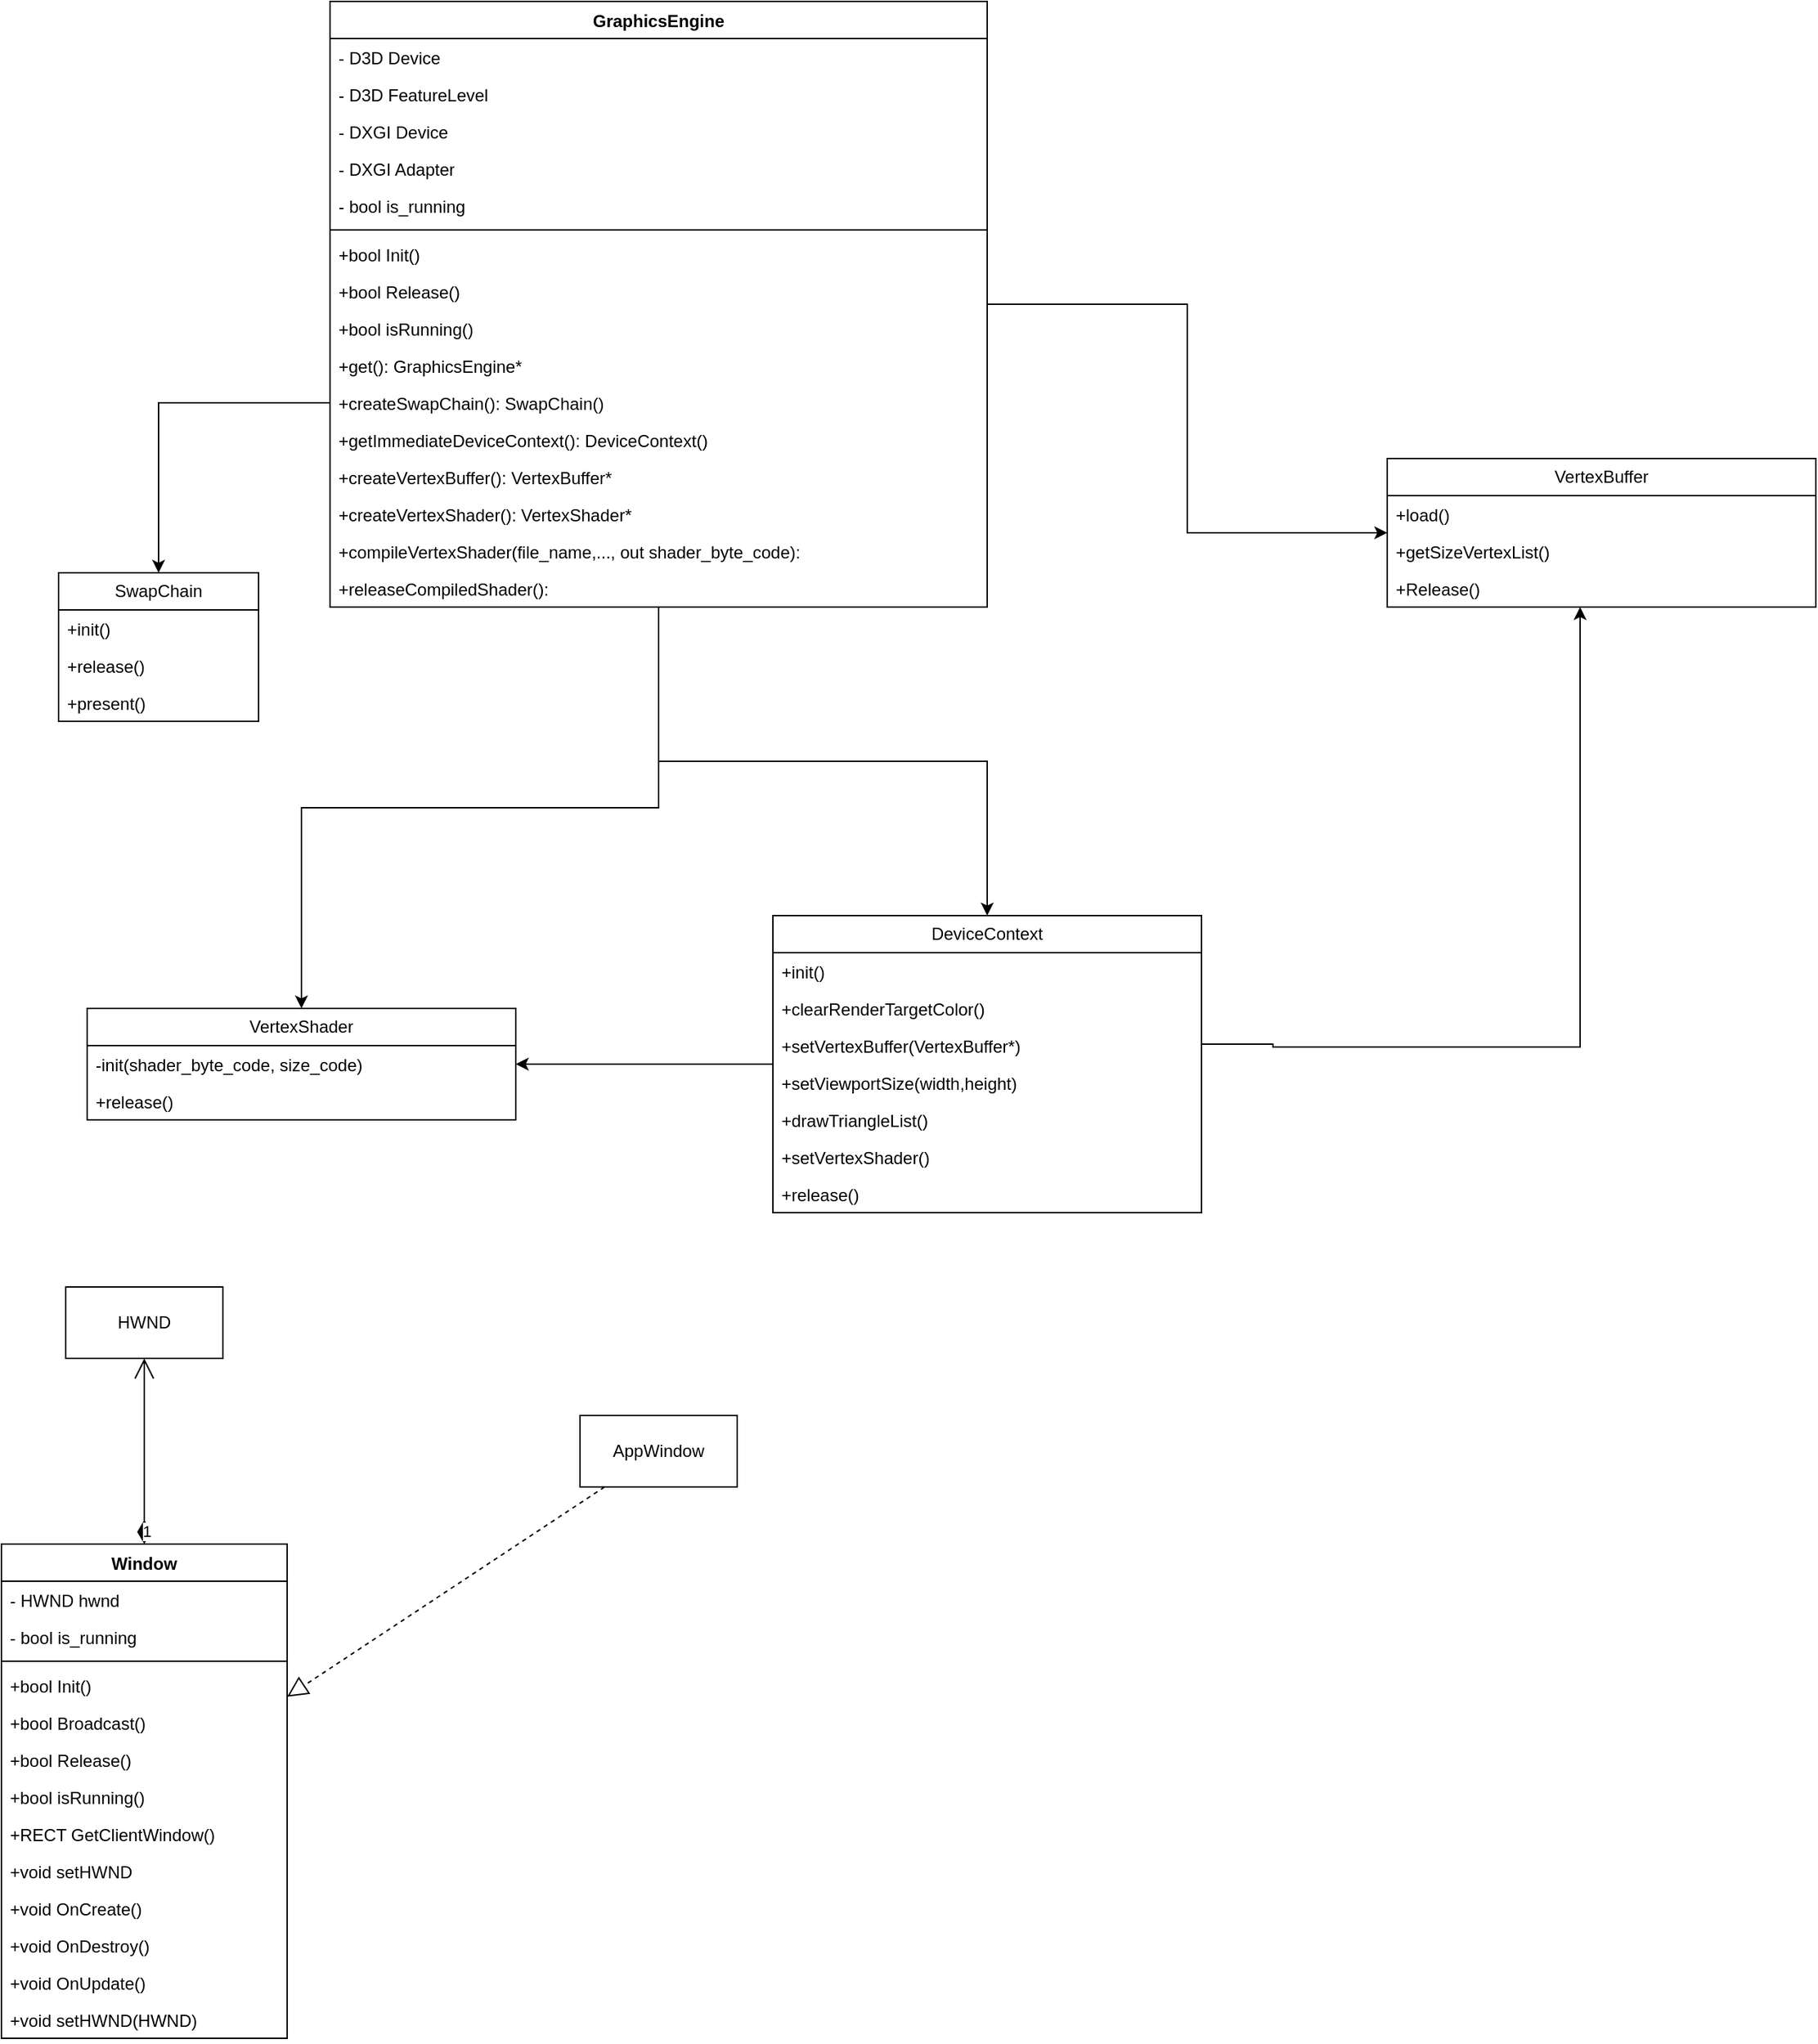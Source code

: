 <mxfile version="21.7.2" type="device">
  <diagram name="Page-1" id="yg1UOhHMfB_ScHXUUcJH">
    <mxGraphModel dx="1424" dy="1812" grid="1" gridSize="10" guides="1" tooltips="1" connect="1" arrows="1" fold="1" page="1" pageScale="1" pageWidth="850" pageHeight="1100" math="0" shadow="0">
      <root>
        <mxCell id="0" />
        <mxCell id="1" parent="0" />
        <mxCell id="bQHfDFO3GR3bAwzlNW8e-2" value="Window" style="swimlane;fontStyle=1;align=center;verticalAlign=top;childLayout=stackLayout;horizontal=1;startSize=26;horizontalStack=0;resizeParent=1;resizeParentMax=0;resizeLast=0;collapsible=1;marginBottom=0;whiteSpace=wrap;html=1;" parent="1" vertex="1">
          <mxGeometry x="20" y="100" width="200" height="346" as="geometry" />
        </mxCell>
        <mxCell id="bQHfDFO3GR3bAwzlNW8e-3" value="- HWND hwnd" style="text;strokeColor=none;fillColor=none;align=left;verticalAlign=top;spacingLeft=4;spacingRight=4;overflow=hidden;rotatable=0;points=[[0,0.5],[1,0.5]];portConstraint=eastwest;whiteSpace=wrap;html=1;" parent="bQHfDFO3GR3bAwzlNW8e-2" vertex="1">
          <mxGeometry y="26" width="200" height="26" as="geometry" />
        </mxCell>
        <mxCell id="bQHfDFO3GR3bAwzlNW8e-7" value="- bool is_running" style="text;strokeColor=none;fillColor=none;align=left;verticalAlign=top;spacingLeft=4;spacingRight=4;overflow=hidden;rotatable=0;points=[[0,0.5],[1,0.5]];portConstraint=eastwest;whiteSpace=wrap;html=1;" parent="bQHfDFO3GR3bAwzlNW8e-2" vertex="1">
          <mxGeometry y="52" width="200" height="26" as="geometry" />
        </mxCell>
        <mxCell id="bQHfDFO3GR3bAwzlNW8e-4" value="" style="line;strokeWidth=1;fillColor=none;align=left;verticalAlign=middle;spacingTop=-1;spacingLeft=3;spacingRight=3;rotatable=0;labelPosition=right;points=[];portConstraint=eastwest;strokeColor=inherit;" parent="bQHfDFO3GR3bAwzlNW8e-2" vertex="1">
          <mxGeometry y="78" width="200" height="8" as="geometry" />
        </mxCell>
        <mxCell id="bQHfDFO3GR3bAwzlNW8e-5" value="+bool Init()" style="text;strokeColor=none;fillColor=none;align=left;verticalAlign=top;spacingLeft=4;spacingRight=4;overflow=hidden;rotatable=0;points=[[0,0.5],[1,0.5]];portConstraint=eastwest;whiteSpace=wrap;html=1;" parent="bQHfDFO3GR3bAwzlNW8e-2" vertex="1">
          <mxGeometry y="86" width="200" height="26" as="geometry" />
        </mxCell>
        <mxCell id="bQHfDFO3GR3bAwzlNW8e-9" value="+bool Broadcast()" style="text;strokeColor=none;fillColor=none;align=left;verticalAlign=top;spacingLeft=4;spacingRight=4;overflow=hidden;rotatable=0;points=[[0,0.5],[1,0.5]];portConstraint=eastwest;whiteSpace=wrap;html=1;" parent="bQHfDFO3GR3bAwzlNW8e-2" vertex="1">
          <mxGeometry y="112" width="200" height="26" as="geometry" />
        </mxCell>
        <mxCell id="bQHfDFO3GR3bAwzlNW8e-10" value="+bool Release()" style="text;strokeColor=none;fillColor=none;align=left;verticalAlign=top;spacingLeft=4;spacingRight=4;overflow=hidden;rotatable=0;points=[[0,0.5],[1,0.5]];portConstraint=eastwest;whiteSpace=wrap;html=1;" parent="bQHfDFO3GR3bAwzlNW8e-2" vertex="1">
          <mxGeometry y="138" width="200" height="26" as="geometry" />
        </mxCell>
        <mxCell id="bQHfDFO3GR3bAwzlNW8e-11" value="+bool isRunning()" style="text;strokeColor=none;fillColor=none;align=left;verticalAlign=top;spacingLeft=4;spacingRight=4;overflow=hidden;rotatable=0;points=[[0,0.5],[1,0.5]];portConstraint=eastwest;whiteSpace=wrap;html=1;" parent="bQHfDFO3GR3bAwzlNW8e-2" vertex="1">
          <mxGeometry y="164" width="200" height="26" as="geometry" />
        </mxCell>
        <mxCell id="bQHfDFO3GR3bAwzlNW8e-12" value="+RECT GetClientWindow()" style="text;strokeColor=none;fillColor=none;align=left;verticalAlign=top;spacingLeft=4;spacingRight=4;overflow=hidden;rotatable=0;points=[[0,0.5],[1,0.5]];portConstraint=eastwest;whiteSpace=wrap;html=1;" parent="bQHfDFO3GR3bAwzlNW8e-2" vertex="1">
          <mxGeometry y="190" width="200" height="26" as="geometry" />
        </mxCell>
        <mxCell id="bQHfDFO3GR3bAwzlNW8e-17" value="+void setHWND" style="text;strokeColor=none;fillColor=none;align=left;verticalAlign=top;spacingLeft=4;spacingRight=4;overflow=hidden;rotatable=0;points=[[0,0.5],[1,0.5]];portConstraint=eastwest;whiteSpace=wrap;html=1;" parent="bQHfDFO3GR3bAwzlNW8e-2" vertex="1">
          <mxGeometry y="216" width="200" height="26" as="geometry" />
        </mxCell>
        <mxCell id="bQHfDFO3GR3bAwzlNW8e-18" value="+void OnCreate()" style="text;strokeColor=none;fillColor=none;align=left;verticalAlign=top;spacingLeft=4;spacingRight=4;overflow=hidden;rotatable=0;points=[[0,0.5],[1,0.5]];portConstraint=eastwest;whiteSpace=wrap;html=1;" parent="bQHfDFO3GR3bAwzlNW8e-2" vertex="1">
          <mxGeometry y="242" width="200" height="26" as="geometry" />
        </mxCell>
        <mxCell id="bQHfDFO3GR3bAwzlNW8e-19" value="+void OnDestroy()" style="text;strokeColor=none;fillColor=none;align=left;verticalAlign=top;spacingLeft=4;spacingRight=4;overflow=hidden;rotatable=0;points=[[0,0.5],[1,0.5]];portConstraint=eastwest;whiteSpace=wrap;html=1;" parent="bQHfDFO3GR3bAwzlNW8e-2" vertex="1">
          <mxGeometry y="268" width="200" height="26" as="geometry" />
        </mxCell>
        <mxCell id="bQHfDFO3GR3bAwzlNW8e-20" value="+void OnUpdate()" style="text;strokeColor=none;fillColor=none;align=left;verticalAlign=top;spacingLeft=4;spacingRight=4;overflow=hidden;rotatable=0;points=[[0,0.5],[1,0.5]];portConstraint=eastwest;whiteSpace=wrap;html=1;" parent="bQHfDFO3GR3bAwzlNW8e-2" vertex="1">
          <mxGeometry y="294" width="200" height="26" as="geometry" />
        </mxCell>
        <mxCell id="bQHfDFO3GR3bAwzlNW8e-21" value="+void setHWND(HWND)" style="text;strokeColor=none;fillColor=none;align=left;verticalAlign=top;spacingLeft=4;spacingRight=4;overflow=hidden;rotatable=0;points=[[0,0.5],[1,0.5]];portConstraint=eastwest;whiteSpace=wrap;html=1;" parent="bQHfDFO3GR3bAwzlNW8e-2" vertex="1">
          <mxGeometry y="320" width="200" height="26" as="geometry" />
        </mxCell>
        <mxCell id="bQHfDFO3GR3bAwzlNW8e-22" value="HWND" style="html=1;whiteSpace=wrap;" parent="1" vertex="1">
          <mxGeometry x="65" y="-80" width="110" height="50" as="geometry" />
        </mxCell>
        <mxCell id="bQHfDFO3GR3bAwzlNW8e-24" value="1" style="endArrow=open;html=1;endSize=12;startArrow=diamondThin;startSize=14;startFill=1;edgeStyle=orthogonalEdgeStyle;align=left;verticalAlign=bottom;rounded=0;" parent="1" source="bQHfDFO3GR3bAwzlNW8e-2" target="bQHfDFO3GR3bAwzlNW8e-22" edge="1">
          <mxGeometry x="-1" y="3" relative="1" as="geometry">
            <mxPoint x="170" y="410" as="sourcePoint" />
            <mxPoint x="330" y="410" as="targetPoint" />
          </mxGeometry>
        </mxCell>
        <mxCell id="bQHfDFO3GR3bAwzlNW8e-25" value="AppWindow" style="html=1;whiteSpace=wrap;" parent="1" vertex="1">
          <mxGeometry x="425" y="10" width="110" height="50" as="geometry" />
        </mxCell>
        <mxCell id="bQHfDFO3GR3bAwzlNW8e-26" value="" style="endArrow=block;dashed=1;endFill=0;endSize=12;html=1;rounded=0;" parent="1" source="bQHfDFO3GR3bAwzlNW8e-25" target="bQHfDFO3GR3bAwzlNW8e-2" edge="1">
          <mxGeometry width="160" relative="1" as="geometry">
            <mxPoint x="90" y="650" as="sourcePoint" />
            <mxPoint x="250" y="650" as="targetPoint" />
          </mxGeometry>
        </mxCell>
        <mxCell id="brOng0sfEjW7ek24EhCo-12" style="edgeStyle=orthogonalEdgeStyle;rounded=0;orthogonalLoop=1;jettySize=auto;html=1;" edge="1" parent="1" source="bQHfDFO3GR3bAwzlNW8e-28" target="brOng0sfEjW7ek24EhCo-1">
          <mxGeometry relative="1" as="geometry" />
        </mxCell>
        <mxCell id="bQHfDFO3GR3bAwzlNW8e-28" value="GraphicsEngine" style="swimlane;fontStyle=1;align=center;verticalAlign=top;childLayout=stackLayout;horizontal=1;startSize=26;horizontalStack=0;resizeParent=1;resizeParentMax=0;resizeLast=0;collapsible=1;marginBottom=0;whiteSpace=wrap;html=1;" parent="1" vertex="1">
          <mxGeometry x="250" y="-980" width="460" height="424" as="geometry" />
        </mxCell>
        <mxCell id="bQHfDFO3GR3bAwzlNW8e-29" value="- D3D Device" style="text;strokeColor=none;fillColor=none;align=left;verticalAlign=top;spacingLeft=4;spacingRight=4;overflow=hidden;rotatable=0;points=[[0,0.5],[1,0.5]];portConstraint=eastwest;whiteSpace=wrap;html=1;" parent="bQHfDFO3GR3bAwzlNW8e-28" vertex="1">
          <mxGeometry y="26" width="460" height="26" as="geometry" />
        </mxCell>
        <mxCell id="bQHfDFO3GR3bAwzlNW8e-42" value="- D3D FeatureLevel" style="text;strokeColor=none;fillColor=none;align=left;verticalAlign=top;spacingLeft=4;spacingRight=4;overflow=hidden;rotatable=0;points=[[0,0.5],[1,0.5]];portConstraint=eastwest;whiteSpace=wrap;html=1;" parent="bQHfDFO3GR3bAwzlNW8e-28" vertex="1">
          <mxGeometry y="52" width="460" height="26" as="geometry" />
        </mxCell>
        <mxCell id="bQHfDFO3GR3bAwzlNW8e-43" value="- DXGI Device" style="text;strokeColor=none;fillColor=none;align=left;verticalAlign=top;spacingLeft=4;spacingRight=4;overflow=hidden;rotatable=0;points=[[0,0.5],[1,0.5]];portConstraint=eastwest;whiteSpace=wrap;html=1;" parent="bQHfDFO3GR3bAwzlNW8e-28" vertex="1">
          <mxGeometry y="78" width="460" height="26" as="geometry" />
        </mxCell>
        <mxCell id="bQHfDFO3GR3bAwzlNW8e-44" value="- DXGI Adapter" style="text;strokeColor=none;fillColor=none;align=left;verticalAlign=top;spacingLeft=4;spacingRight=4;overflow=hidden;rotatable=0;points=[[0,0.5],[1,0.5]];portConstraint=eastwest;whiteSpace=wrap;html=1;" parent="bQHfDFO3GR3bAwzlNW8e-28" vertex="1">
          <mxGeometry y="104" width="460" height="26" as="geometry" />
        </mxCell>
        <mxCell id="bQHfDFO3GR3bAwzlNW8e-30" value="- bool is_running" style="text;strokeColor=none;fillColor=none;align=left;verticalAlign=top;spacingLeft=4;spacingRight=4;overflow=hidden;rotatable=0;points=[[0,0.5],[1,0.5]];portConstraint=eastwest;whiteSpace=wrap;html=1;" parent="bQHfDFO3GR3bAwzlNW8e-28" vertex="1">
          <mxGeometry y="130" width="460" height="26" as="geometry" />
        </mxCell>
        <mxCell id="bQHfDFO3GR3bAwzlNW8e-31" value="" style="line;strokeWidth=1;fillColor=none;align=left;verticalAlign=middle;spacingTop=-1;spacingLeft=3;spacingRight=3;rotatable=0;labelPosition=right;points=[];portConstraint=eastwest;strokeColor=inherit;" parent="bQHfDFO3GR3bAwzlNW8e-28" vertex="1">
          <mxGeometry y="156" width="460" height="8" as="geometry" />
        </mxCell>
        <mxCell id="bQHfDFO3GR3bAwzlNW8e-32" value="+bool Init()" style="text;strokeColor=none;fillColor=none;align=left;verticalAlign=top;spacingLeft=4;spacingRight=4;overflow=hidden;rotatable=0;points=[[0,0.5],[1,0.5]];portConstraint=eastwest;whiteSpace=wrap;html=1;" parent="bQHfDFO3GR3bAwzlNW8e-28" vertex="1">
          <mxGeometry y="164" width="460" height="26" as="geometry" />
        </mxCell>
        <mxCell id="bQHfDFO3GR3bAwzlNW8e-34" value="+bool Release()" style="text;strokeColor=none;fillColor=none;align=left;verticalAlign=top;spacingLeft=4;spacingRight=4;overflow=hidden;rotatable=0;points=[[0,0.5],[1,0.5]];portConstraint=eastwest;whiteSpace=wrap;html=1;" parent="bQHfDFO3GR3bAwzlNW8e-28" vertex="1">
          <mxGeometry y="190" width="460" height="26" as="geometry" />
        </mxCell>
        <mxCell id="bQHfDFO3GR3bAwzlNW8e-35" value="+bool isRunning()" style="text;strokeColor=none;fillColor=none;align=left;verticalAlign=top;spacingLeft=4;spacingRight=4;overflow=hidden;rotatable=0;points=[[0,0.5],[1,0.5]];portConstraint=eastwest;whiteSpace=wrap;html=1;" parent="bQHfDFO3GR3bAwzlNW8e-28" vertex="1">
          <mxGeometry y="216" width="460" height="26" as="geometry" />
        </mxCell>
        <mxCell id="bQHfDFO3GR3bAwzlNW8e-41" value="+get(): GraphicsEngine*" style="text;strokeColor=none;fillColor=none;align=left;verticalAlign=top;spacingLeft=4;spacingRight=4;overflow=hidden;rotatable=0;points=[[0,0.5],[1,0.5]];portConstraint=eastwest;whiteSpace=wrap;html=1;" parent="bQHfDFO3GR3bAwzlNW8e-28" vertex="1">
          <mxGeometry y="242" width="460" height="26" as="geometry" />
        </mxCell>
        <mxCell id="MTE2eQ_Hpy6BB3zy3P57-1" value="+createSwapChain(): SwapChain()" style="text;strokeColor=none;fillColor=none;align=left;verticalAlign=top;spacingLeft=4;spacingRight=4;overflow=hidden;rotatable=0;points=[[0,0.5],[1,0.5]];portConstraint=eastwest;whiteSpace=wrap;html=1;" parent="bQHfDFO3GR3bAwzlNW8e-28" vertex="1">
          <mxGeometry y="268" width="460" height="26" as="geometry" />
        </mxCell>
        <mxCell id="MTE2eQ_Hpy6BB3zy3P57-11" value="+getImmediateDeviceContext(): DeviceContext()" style="text;strokeColor=none;fillColor=none;align=left;verticalAlign=top;spacingLeft=4;spacingRight=4;overflow=hidden;rotatable=0;points=[[0,0.5],[1,0.5]];portConstraint=eastwest;whiteSpace=wrap;html=1;" parent="bQHfDFO3GR3bAwzlNW8e-28" vertex="1">
          <mxGeometry y="294" width="460" height="26" as="geometry" />
        </mxCell>
        <mxCell id="MTE2eQ_Hpy6BB3zy3P57-18" value="+createVertexBuffer(): VertexBuffer*" style="text;strokeColor=none;fillColor=none;align=left;verticalAlign=top;spacingLeft=4;spacingRight=4;overflow=hidden;rotatable=0;points=[[0,0.5],[1,0.5]];portConstraint=eastwest;whiteSpace=wrap;html=1;" parent="bQHfDFO3GR3bAwzlNW8e-28" vertex="1">
          <mxGeometry y="320" width="460" height="26" as="geometry" />
        </mxCell>
        <mxCell id="brOng0sfEjW7ek24EhCo-8" value="+createVertexShader(): VertexShader*" style="text;strokeColor=none;fillColor=none;align=left;verticalAlign=top;spacingLeft=4;spacingRight=4;overflow=hidden;rotatable=0;points=[[0,0.5],[1,0.5]];portConstraint=eastwest;whiteSpace=wrap;html=1;" vertex="1" parent="bQHfDFO3GR3bAwzlNW8e-28">
          <mxGeometry y="346" width="460" height="26" as="geometry" />
        </mxCell>
        <mxCell id="brOng0sfEjW7ek24EhCo-9" value="+compileVertexShader(file_name,..., out shader_byte_code):&amp;nbsp;" style="text;strokeColor=none;fillColor=none;align=left;verticalAlign=top;spacingLeft=4;spacingRight=4;overflow=hidden;rotatable=0;points=[[0,0.5],[1,0.5]];portConstraint=eastwest;whiteSpace=wrap;html=1;" vertex="1" parent="bQHfDFO3GR3bAwzlNW8e-28">
          <mxGeometry y="372" width="460" height="26" as="geometry" />
        </mxCell>
        <mxCell id="brOng0sfEjW7ek24EhCo-11" value="+releaseCompiledShader():" style="text;strokeColor=none;fillColor=none;align=left;verticalAlign=top;spacingLeft=4;spacingRight=4;overflow=hidden;rotatable=0;points=[[0,0.5],[1,0.5]];portConstraint=eastwest;whiteSpace=wrap;html=1;" vertex="1" parent="bQHfDFO3GR3bAwzlNW8e-28">
          <mxGeometry y="398" width="460" height="26" as="geometry" />
        </mxCell>
        <mxCell id="MTE2eQ_Hpy6BB3zy3P57-3" value="SwapChain" style="swimlane;fontStyle=0;childLayout=stackLayout;horizontal=1;startSize=26;fillColor=none;horizontalStack=0;resizeParent=1;resizeParentMax=0;resizeLast=0;collapsible=1;marginBottom=0;whiteSpace=wrap;html=1;" parent="1" vertex="1">
          <mxGeometry x="60" y="-580" width="140" height="104" as="geometry" />
        </mxCell>
        <mxCell id="MTE2eQ_Hpy6BB3zy3P57-4" value="+init()" style="text;strokeColor=none;fillColor=none;align=left;verticalAlign=top;spacingLeft=4;spacingRight=4;overflow=hidden;rotatable=0;points=[[0,0.5],[1,0.5]];portConstraint=eastwest;whiteSpace=wrap;html=1;" parent="MTE2eQ_Hpy6BB3zy3P57-3" vertex="1">
          <mxGeometry y="26" width="140" height="26" as="geometry" />
        </mxCell>
        <mxCell id="MTE2eQ_Hpy6BB3zy3P57-5" value="+release()" style="text;strokeColor=none;fillColor=none;align=left;verticalAlign=top;spacingLeft=4;spacingRight=4;overflow=hidden;rotatable=0;points=[[0,0.5],[1,0.5]];portConstraint=eastwest;whiteSpace=wrap;html=1;" parent="MTE2eQ_Hpy6BB3zy3P57-3" vertex="1">
          <mxGeometry y="52" width="140" height="26" as="geometry" />
        </mxCell>
        <mxCell id="MTE2eQ_Hpy6BB3zy3P57-6" value="+present()" style="text;strokeColor=none;fillColor=none;align=left;verticalAlign=top;spacingLeft=4;spacingRight=4;overflow=hidden;rotatable=0;points=[[0,0.5],[1,0.5]];portConstraint=eastwest;whiteSpace=wrap;html=1;" parent="MTE2eQ_Hpy6BB3zy3P57-3" vertex="1">
          <mxGeometry y="78" width="140" height="26" as="geometry" />
        </mxCell>
        <mxCell id="MTE2eQ_Hpy6BB3zy3P57-2" style="rounded=0;orthogonalLoop=1;jettySize=auto;html=1;edgeStyle=orthogonalEdgeStyle;" parent="1" source="MTE2eQ_Hpy6BB3zy3P57-1" target="MTE2eQ_Hpy6BB3zy3P57-3" edge="1">
          <mxGeometry relative="1" as="geometry">
            <mxPoint x="90" y="-370" as="targetPoint" />
          </mxGeometry>
        </mxCell>
        <mxCell id="brOng0sfEjW7ek24EhCo-15" style="edgeStyle=orthogonalEdgeStyle;rounded=0;orthogonalLoop=1;jettySize=auto;html=1;" edge="1" parent="1" source="MTE2eQ_Hpy6BB3zy3P57-7" target="brOng0sfEjW7ek24EhCo-1">
          <mxGeometry relative="1" as="geometry" />
        </mxCell>
        <mxCell id="MTE2eQ_Hpy6BB3zy3P57-7" value="DeviceContext" style="swimlane;fontStyle=0;childLayout=stackLayout;horizontal=1;startSize=26;fillColor=none;horizontalStack=0;resizeParent=1;resizeParentMax=0;resizeLast=0;collapsible=1;marginBottom=0;whiteSpace=wrap;html=1;" parent="1" vertex="1">
          <mxGeometry x="560" y="-340" width="300" height="208" as="geometry" />
        </mxCell>
        <mxCell id="MTE2eQ_Hpy6BB3zy3P57-8" value="+init()" style="text;strokeColor=none;fillColor=none;align=left;verticalAlign=top;spacingLeft=4;spacingRight=4;overflow=hidden;rotatable=0;points=[[0,0.5],[1,0.5]];portConstraint=eastwest;whiteSpace=wrap;html=1;" parent="MTE2eQ_Hpy6BB3zy3P57-7" vertex="1">
          <mxGeometry y="26" width="300" height="26" as="geometry" />
        </mxCell>
        <mxCell id="MTE2eQ_Hpy6BB3zy3P57-10" value="+clearRenderTargetColor()" style="text;strokeColor=none;fillColor=none;align=left;verticalAlign=top;spacingLeft=4;spacingRight=4;overflow=hidden;rotatable=0;points=[[0,0.5],[1,0.5]];portConstraint=eastwest;whiteSpace=wrap;html=1;" parent="MTE2eQ_Hpy6BB3zy3P57-7" vertex="1">
          <mxGeometry y="52" width="300" height="26" as="geometry" />
        </mxCell>
        <mxCell id="OnWpURV9hRiYNxDS7WEL-1" value="+setVertexBuffer(VertexBuffer*)" style="text;strokeColor=none;fillColor=none;align=left;verticalAlign=top;spacingLeft=4;spacingRight=4;overflow=hidden;rotatable=0;points=[[0,0.5],[1,0.5]];portConstraint=eastwest;whiteSpace=wrap;html=1;" parent="MTE2eQ_Hpy6BB3zy3P57-7" vertex="1">
          <mxGeometry y="78" width="300" height="26" as="geometry" />
        </mxCell>
        <mxCell id="OnWpURV9hRiYNxDS7WEL-3" value="+setViewportSize(width,height)" style="text;strokeColor=none;fillColor=none;align=left;verticalAlign=top;spacingLeft=4;spacingRight=4;overflow=hidden;rotatable=0;points=[[0,0.5],[1,0.5]];portConstraint=eastwest;whiteSpace=wrap;html=1;" parent="MTE2eQ_Hpy6BB3zy3P57-7" vertex="1">
          <mxGeometry y="104" width="300" height="26" as="geometry" />
        </mxCell>
        <mxCell id="OnWpURV9hRiYNxDS7WEL-5" value="+drawTriangleList()" style="text;strokeColor=none;fillColor=none;align=left;verticalAlign=top;spacingLeft=4;spacingRight=4;overflow=hidden;rotatable=0;points=[[0,0.5],[1,0.5]];portConstraint=eastwest;whiteSpace=wrap;html=1;" parent="MTE2eQ_Hpy6BB3zy3P57-7" vertex="1">
          <mxGeometry y="130" width="300" height="26" as="geometry" />
        </mxCell>
        <mxCell id="brOng0sfEjW7ek24EhCo-14" value="+setVertexShader()" style="text;strokeColor=none;fillColor=none;align=left;verticalAlign=top;spacingLeft=4;spacingRight=4;overflow=hidden;rotatable=0;points=[[0,0.5],[1,0.5]];portConstraint=eastwest;whiteSpace=wrap;html=1;" vertex="1" parent="MTE2eQ_Hpy6BB3zy3P57-7">
          <mxGeometry y="156" width="300" height="26" as="geometry" />
        </mxCell>
        <mxCell id="OnWpURV9hRiYNxDS7WEL-4" value="+release()" style="text;strokeColor=none;fillColor=none;align=left;verticalAlign=top;spacingLeft=4;spacingRight=4;overflow=hidden;rotatable=0;points=[[0,0.5],[1,0.5]];portConstraint=eastwest;whiteSpace=wrap;html=1;" parent="MTE2eQ_Hpy6BB3zy3P57-7" vertex="1">
          <mxGeometry y="182" width="300" height="26" as="geometry" />
        </mxCell>
        <mxCell id="MTE2eQ_Hpy6BB3zy3P57-13" style="edgeStyle=orthogonalEdgeStyle;rounded=0;orthogonalLoop=1;jettySize=auto;html=1;" parent="1" source="bQHfDFO3GR3bAwzlNW8e-28" target="MTE2eQ_Hpy6BB3zy3P57-7" edge="1">
          <mxGeometry relative="1" as="geometry" />
        </mxCell>
        <mxCell id="MTE2eQ_Hpy6BB3zy3P57-14" value="VertexBuffer" style="swimlane;fontStyle=0;childLayout=stackLayout;horizontal=1;startSize=26;fillColor=none;horizontalStack=0;resizeParent=1;resizeParentMax=0;resizeLast=0;collapsible=1;marginBottom=0;whiteSpace=wrap;html=1;" parent="1" vertex="1">
          <mxGeometry x="990" y="-660" width="300" height="104" as="geometry" />
        </mxCell>
        <mxCell id="MTE2eQ_Hpy6BB3zy3P57-15" value="+load()" style="text;strokeColor=none;fillColor=none;align=left;verticalAlign=top;spacingLeft=4;spacingRight=4;overflow=hidden;rotatable=0;points=[[0,0.5],[1,0.5]];portConstraint=eastwest;whiteSpace=wrap;html=1;" parent="MTE2eQ_Hpy6BB3zy3P57-14" vertex="1">
          <mxGeometry y="26" width="300" height="26" as="geometry" />
        </mxCell>
        <mxCell id="MTE2eQ_Hpy6BB3zy3P57-16" value="+getSizeVertexList()" style="text;strokeColor=none;fillColor=none;align=left;verticalAlign=top;spacingLeft=4;spacingRight=4;overflow=hidden;rotatable=0;points=[[0,0.5],[1,0.5]];portConstraint=eastwest;whiteSpace=wrap;html=1;" parent="MTE2eQ_Hpy6BB3zy3P57-14" vertex="1">
          <mxGeometry y="52" width="300" height="26" as="geometry" />
        </mxCell>
        <mxCell id="MTE2eQ_Hpy6BB3zy3P57-17" value="+Release()" style="text;strokeColor=none;fillColor=none;align=left;verticalAlign=top;spacingLeft=4;spacingRight=4;overflow=hidden;rotatable=0;points=[[0,0.5],[1,0.5]];portConstraint=eastwest;whiteSpace=wrap;html=1;" parent="MTE2eQ_Hpy6BB3zy3P57-14" vertex="1">
          <mxGeometry y="78" width="300" height="26" as="geometry" />
        </mxCell>
        <mxCell id="MTE2eQ_Hpy6BB3zy3P57-19" style="edgeStyle=orthogonalEdgeStyle;rounded=0;orthogonalLoop=1;jettySize=auto;html=1;" parent="1" source="bQHfDFO3GR3bAwzlNW8e-28" target="MTE2eQ_Hpy6BB3zy3P57-14" edge="1">
          <mxGeometry relative="1" as="geometry" />
        </mxCell>
        <mxCell id="OnWpURV9hRiYNxDS7WEL-2" style="edgeStyle=orthogonalEdgeStyle;rounded=0;orthogonalLoop=1;jettySize=auto;html=1;" parent="1" source="MTE2eQ_Hpy6BB3zy3P57-7" target="MTE2eQ_Hpy6BB3zy3P57-14" edge="1">
          <mxGeometry relative="1" as="geometry">
            <Array as="points">
              <mxPoint x="850" y="-241" />
              <mxPoint x="850" y="-250" />
              <mxPoint x="910" y="-250" />
              <mxPoint x="910" y="-248" />
              <mxPoint x="1125" y="-248" />
            </Array>
          </mxGeometry>
        </mxCell>
        <mxCell id="brOng0sfEjW7ek24EhCo-1" value="VertexShader" style="swimlane;fontStyle=0;childLayout=stackLayout;horizontal=1;startSize=26;fillColor=none;horizontalStack=0;resizeParent=1;resizeParentMax=0;resizeLast=0;collapsible=1;marginBottom=0;whiteSpace=wrap;html=1;" vertex="1" parent="1">
          <mxGeometry x="80" y="-275" width="300" height="78" as="geometry" />
        </mxCell>
        <mxCell id="brOng0sfEjW7ek24EhCo-3" value="-init(shader_byte_code, size_code)" style="text;strokeColor=none;fillColor=none;align=left;verticalAlign=top;spacingLeft=4;spacingRight=4;overflow=hidden;rotatable=0;points=[[0,0.5],[1,0.5]];portConstraint=eastwest;whiteSpace=wrap;html=1;" vertex="1" parent="brOng0sfEjW7ek24EhCo-1">
          <mxGeometry y="26" width="300" height="26" as="geometry" />
        </mxCell>
        <mxCell id="brOng0sfEjW7ek24EhCo-7" value="+release()" style="text;strokeColor=none;fillColor=none;align=left;verticalAlign=top;spacingLeft=4;spacingRight=4;overflow=hidden;rotatable=0;points=[[0,0.5],[1,0.5]];portConstraint=eastwest;whiteSpace=wrap;html=1;" vertex="1" parent="brOng0sfEjW7ek24EhCo-1">
          <mxGeometry y="52" width="300" height="26" as="geometry" />
        </mxCell>
      </root>
    </mxGraphModel>
  </diagram>
</mxfile>
